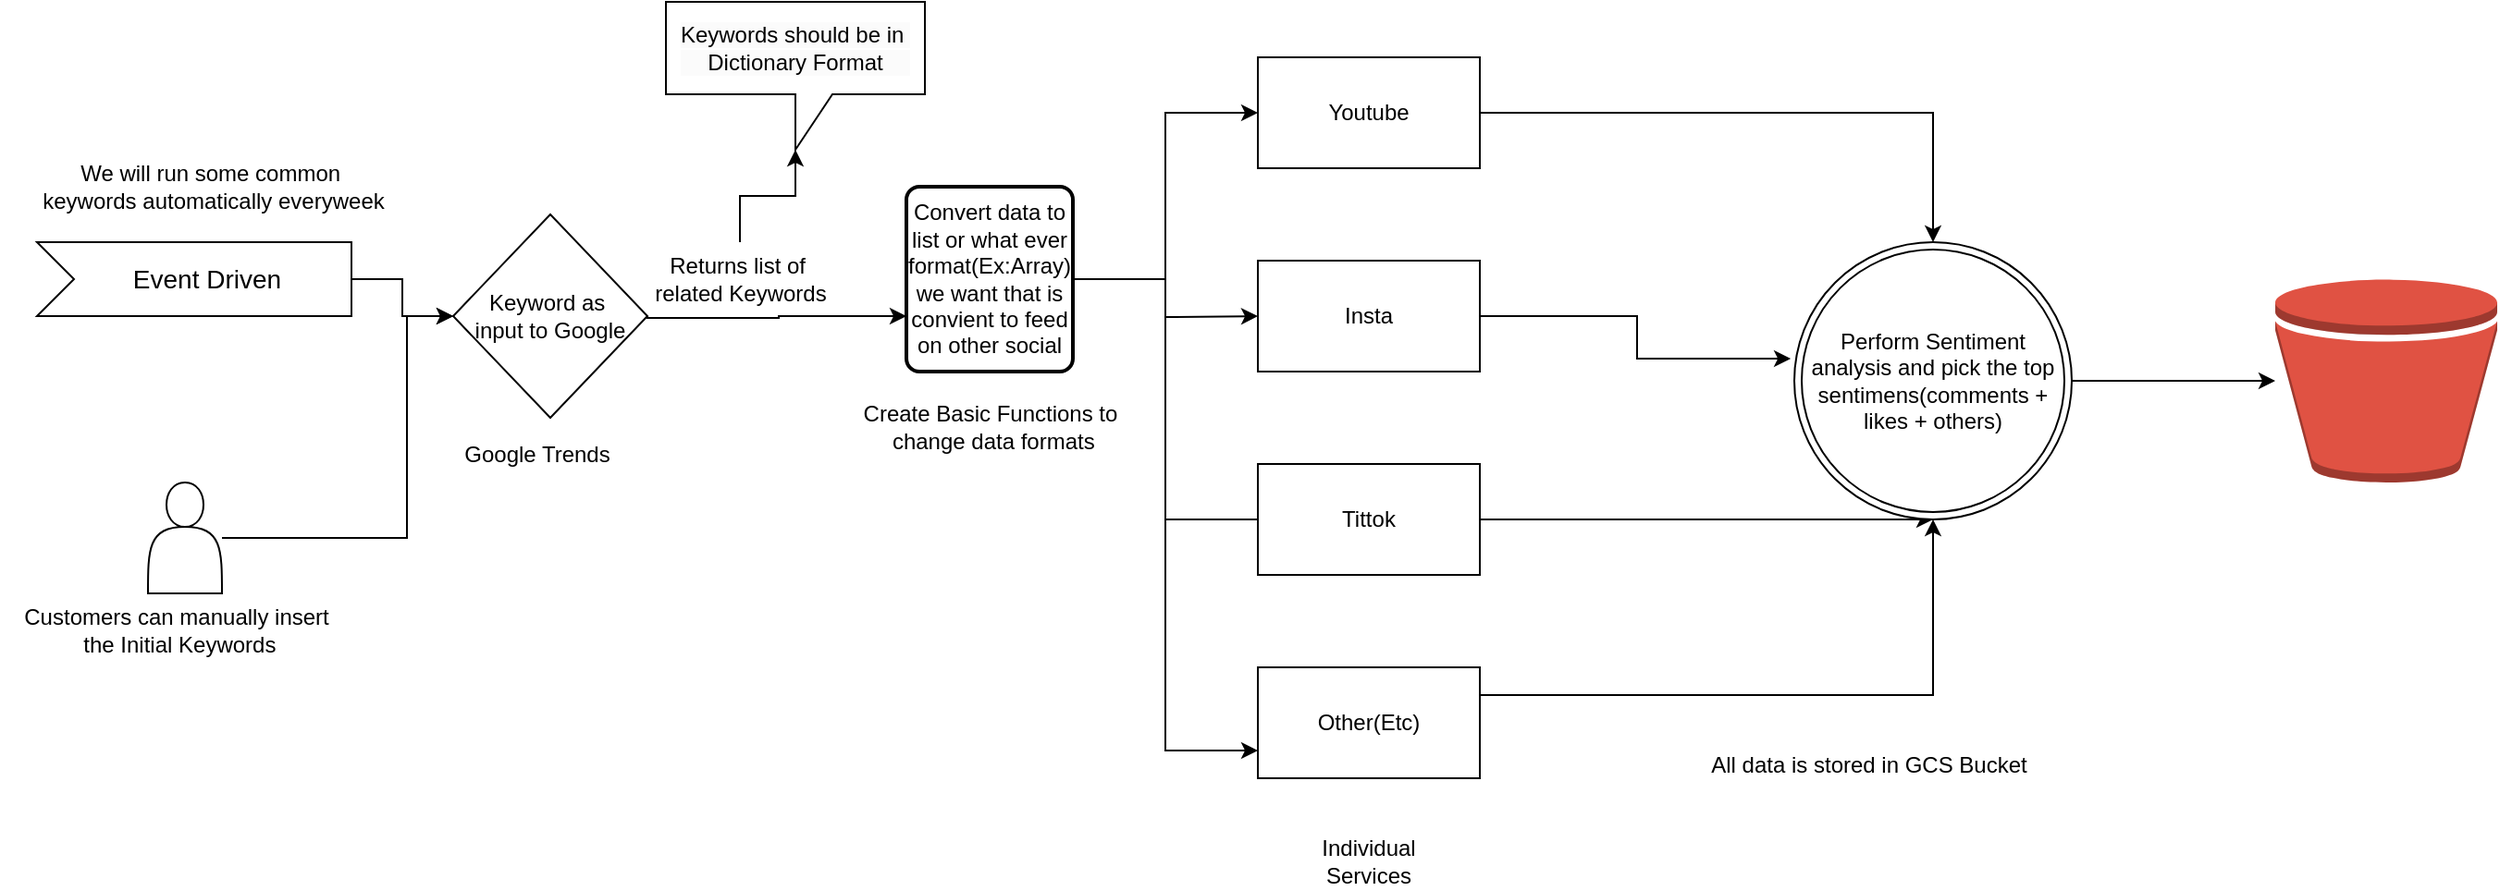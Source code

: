 <mxfile version="24.6.4" type="github">
  <diagram name="Page-1" id="-ndrM5JmogIgWDZhGkkG">
    <mxGraphModel dx="2327" dy="957" grid="1" gridSize="10" guides="1" tooltips="1" connect="1" arrows="1" fold="1" page="1" pageScale="1" pageWidth="850" pageHeight="1100" math="0" shadow="0">
      <root>
        <mxCell id="0" />
        <mxCell id="1" parent="0" />
        <mxCell id="3MPT2Q4FQBJHjUVLw2gJ-2" value="Google Trends" style="text;html=1;align=center;verticalAlign=middle;resizable=0;points=[];autosize=1;strokeColor=none;fillColor=none;" vertex="1" parent="1">
          <mxGeometry x="110" y="340" width="100" height="30" as="geometry" />
        </mxCell>
        <mxCell id="3MPT2Q4FQBJHjUVLw2gJ-5" style="edgeStyle=orthogonalEdgeStyle;rounded=0;orthogonalLoop=1;jettySize=auto;html=1;" edge="1" parent="1" target="3MPT2Q4FQBJHjUVLw2gJ-4">
          <mxGeometry relative="1" as="geometry">
            <mxPoint x="220" y="280" as="sourcePoint" />
            <Array as="points">
              <mxPoint x="220" y="281" />
              <mxPoint x="291" y="281" />
              <mxPoint x="291" y="280" />
            </Array>
          </mxGeometry>
        </mxCell>
        <mxCell id="3MPT2Q4FQBJHjUVLw2gJ-14" style="edgeStyle=orthogonalEdgeStyle;rounded=0;orthogonalLoop=1;jettySize=auto;html=1;" edge="1" parent="1" source="3MPT2Q4FQBJHjUVLw2gJ-4">
          <mxGeometry relative="1" as="geometry">
            <mxPoint x="550" y="280" as="targetPoint" />
          </mxGeometry>
        </mxCell>
        <mxCell id="3MPT2Q4FQBJHjUVLw2gJ-19" style="edgeStyle=orthogonalEdgeStyle;rounded=0;orthogonalLoop=1;jettySize=auto;html=1;exitX=0;exitY=0.5;exitDx=0;exitDy=0;entryX=0;entryY=0.5;entryDx=0;entryDy=0;" edge="1" parent="1" source="3MPT2Q4FQBJHjUVLw2gJ-16" target="3MPT2Q4FQBJHjUVLw2gJ-17">
          <mxGeometry relative="1" as="geometry">
            <Array as="points">
              <mxPoint x="500" y="390" />
              <mxPoint x="500" y="170" />
            </Array>
          </mxGeometry>
        </mxCell>
        <mxCell id="3MPT2Q4FQBJHjUVLw2gJ-21" style="edgeStyle=orthogonalEdgeStyle;rounded=0;orthogonalLoop=1;jettySize=auto;html=1;exitX=1;exitY=0.75;exitDx=0;exitDy=0;entryX=0;entryY=0.75;entryDx=0;entryDy=0;" edge="1" parent="1" source="3MPT2Q4FQBJHjUVLw2gJ-4" target="3MPT2Q4FQBJHjUVLw2gJ-18">
          <mxGeometry relative="1" as="geometry">
            <Array as="points">
              <mxPoint x="450" y="260" />
              <mxPoint x="500" y="260" />
              <mxPoint x="500" y="515" />
            </Array>
          </mxGeometry>
        </mxCell>
        <mxCell id="3MPT2Q4FQBJHjUVLw2gJ-11" value="" style="edgeStyle=orthogonalEdgeStyle;rounded=0;orthogonalLoop=1;jettySize=auto;html=1;entryX=0;entryY=0;entryDx=70;entryDy=80;entryPerimeter=0;" edge="1" parent="1" source="3MPT2Q4FQBJHjUVLw2gJ-6" target="3MPT2Q4FQBJHjUVLw2gJ-10">
          <mxGeometry relative="1" as="geometry" />
        </mxCell>
        <mxCell id="3MPT2Q4FQBJHjUVLw2gJ-4" value="Convert data to list or what ever format(Ex:Array) we want that is convient to feed on other social" style="rounded=1;whiteSpace=wrap;html=1;absoluteArcSize=1;arcSize=14;strokeWidth=2;" vertex="1" parent="1">
          <mxGeometry x="360" y="210" width="90" height="100" as="geometry" />
        </mxCell>
        <mxCell id="3MPT2Q4FQBJHjUVLw2gJ-6" value="Returns list of&amp;nbsp;&lt;div&gt;related Keywords&lt;/div&gt;" style="text;html=1;align=center;verticalAlign=middle;resizable=0;points=[];autosize=1;strokeColor=none;fillColor=none;" vertex="1" parent="1">
          <mxGeometry x="210" y="240" width="120" height="40" as="geometry" />
        </mxCell>
        <mxCell id="3MPT2Q4FQBJHjUVLw2gJ-7" value="Keyword as&amp;nbsp;&lt;div&gt;input to Google&lt;/div&gt;" style="rhombus;whiteSpace=wrap;html=1;" vertex="1" parent="1">
          <mxGeometry x="115" y="225" width="105" height="110" as="geometry" />
        </mxCell>
        <mxCell id="3MPT2Q4FQBJHjUVLw2gJ-10" value="&lt;meta charset=&quot;utf-8&quot;&gt;&lt;span style=&quot;color: rgb(0, 0, 0); font-family: Helvetica; font-size: 12px; font-style: normal; font-variant-ligatures: normal; font-variant-caps: normal; font-weight: 400; letter-spacing: normal; orphans: 2; text-align: center; text-indent: 0px; text-transform: none; widows: 2; word-spacing: 0px; -webkit-text-stroke-width: 0px; white-space: nowrap; background-color: rgb(251, 251, 251); text-decoration-thickness: initial; text-decoration-style: initial; text-decoration-color: initial; display: inline !important; float: none;&quot;&gt;Keywords should be in&amp;nbsp;&lt;/span&gt;&lt;div style=&quot;forced-color-adjust: none; color: rgb(0, 0, 0); font-family: Helvetica; font-size: 12px; font-style: normal; font-variant-ligatures: normal; font-variant-caps: normal; font-weight: 400; letter-spacing: normal; orphans: 2; text-align: center; text-indent: 0px; text-transform: none; widows: 2; word-spacing: 0px; -webkit-text-stroke-width: 0px; white-space: nowrap; background-color: rgb(251, 251, 251); text-decoration-thickness: initial; text-decoration-style: initial; text-decoration-color: initial;&quot;&gt;Dictionary Format&lt;/div&gt;" style="shape=callout;whiteSpace=wrap;html=1;perimeter=calloutPerimeter;" vertex="1" parent="1">
          <mxGeometry x="230" y="110" width="140" height="80" as="geometry" />
        </mxCell>
        <mxCell id="3MPT2Q4FQBJHjUVLw2gJ-26" style="edgeStyle=orthogonalEdgeStyle;rounded=0;orthogonalLoop=1;jettySize=auto;html=1;entryX=-0.013;entryY=0.42;entryDx=0;entryDy=0;entryPerimeter=0;" edge="1" parent="1" source="3MPT2Q4FQBJHjUVLw2gJ-13" target="3MPT2Q4FQBJHjUVLw2gJ-41">
          <mxGeometry relative="1" as="geometry">
            <mxPoint x="1100" y="310" as="targetPoint" />
          </mxGeometry>
        </mxCell>
        <mxCell id="3MPT2Q4FQBJHjUVLw2gJ-13" value="Insta" style="rounded=0;whiteSpace=wrap;html=1;" vertex="1" parent="1">
          <mxGeometry x="550" y="250" width="120" height="60" as="geometry" />
        </mxCell>
        <mxCell id="3MPT2Q4FQBJHjUVLw2gJ-27" style="edgeStyle=orthogonalEdgeStyle;rounded=0;orthogonalLoop=1;jettySize=auto;html=1;" edge="1" parent="1" source="3MPT2Q4FQBJHjUVLw2gJ-16" target="3MPT2Q4FQBJHjUVLw2gJ-41">
          <mxGeometry relative="1" as="geometry">
            <mxPoint x="1100" y="310" as="targetPoint" />
            <Array as="points">
              <mxPoint x="890" y="390" />
              <mxPoint x="890" y="390" />
            </Array>
          </mxGeometry>
        </mxCell>
        <mxCell id="3MPT2Q4FQBJHjUVLw2gJ-16" value="Tittok" style="rounded=0;whiteSpace=wrap;html=1;" vertex="1" parent="1">
          <mxGeometry x="550" y="360" width="120" height="60" as="geometry" />
        </mxCell>
        <mxCell id="3MPT2Q4FQBJHjUVLw2gJ-25" style="edgeStyle=orthogonalEdgeStyle;rounded=0;orthogonalLoop=1;jettySize=auto;html=1;exitX=1;exitY=0.5;exitDx=0;exitDy=0;entryX=0.5;entryY=0;entryDx=0;entryDy=0;" edge="1" parent="1" source="3MPT2Q4FQBJHjUVLw2gJ-17" target="3MPT2Q4FQBJHjUVLw2gJ-41">
          <mxGeometry relative="1" as="geometry">
            <mxPoint x="1165" y="250" as="targetPoint" />
            <Array as="points">
              <mxPoint x="915" y="170" />
            </Array>
          </mxGeometry>
        </mxCell>
        <mxCell id="3MPT2Q4FQBJHjUVLw2gJ-17" value="Youtube" style="rounded=0;whiteSpace=wrap;html=1;" vertex="1" parent="1">
          <mxGeometry x="550" y="140" width="120" height="60" as="geometry" />
        </mxCell>
        <mxCell id="3MPT2Q4FQBJHjUVLw2gJ-42" style="edgeStyle=orthogonalEdgeStyle;rounded=0;orthogonalLoop=1;jettySize=auto;html=1;exitX=1;exitY=0.25;exitDx=0;exitDy=0;" edge="1" parent="1" source="3MPT2Q4FQBJHjUVLw2gJ-18" target="3MPT2Q4FQBJHjUVLw2gJ-41">
          <mxGeometry relative="1" as="geometry" />
        </mxCell>
        <mxCell id="3MPT2Q4FQBJHjUVLw2gJ-18" value="Other(Etc)" style="rounded=0;whiteSpace=wrap;html=1;" vertex="1" parent="1">
          <mxGeometry x="550" y="470" width="120" height="60" as="geometry" />
        </mxCell>
        <mxCell id="3MPT2Q4FQBJHjUVLw2gJ-22" value="Individual Services" style="text;html=1;align=center;verticalAlign=middle;whiteSpace=wrap;rounded=0;" vertex="1" parent="1">
          <mxGeometry x="580" y="560" width="60" height="30" as="geometry" />
        </mxCell>
        <mxCell id="3MPT2Q4FQBJHjUVLw2gJ-32" value="All data is stored in GCS Bucket" style="text;html=1;align=center;verticalAlign=middle;resizable=0;points=[];autosize=1;strokeColor=none;fillColor=none;" vertex="1" parent="1">
          <mxGeometry x="785" y="508" width="190" height="30" as="geometry" />
        </mxCell>
        <mxCell id="3MPT2Q4FQBJHjUVLw2gJ-33" value="Create Basic Functions to&lt;div&gt;&amp;nbsp;change data formats&lt;/div&gt;" style="text;html=1;align=center;verticalAlign=middle;resizable=0;points=[];autosize=1;strokeColor=none;fillColor=none;" vertex="1" parent="1">
          <mxGeometry x="325" y="320" width="160" height="40" as="geometry" />
        </mxCell>
        <mxCell id="3MPT2Q4FQBJHjUVLw2gJ-38" style="edgeStyle=orthogonalEdgeStyle;rounded=0;orthogonalLoop=1;jettySize=auto;html=1;entryX=0;entryY=0.5;entryDx=0;entryDy=0;" edge="1" parent="1" source="3MPT2Q4FQBJHjUVLw2gJ-34" target="3MPT2Q4FQBJHjUVLw2gJ-7">
          <mxGeometry relative="1" as="geometry">
            <Array as="points">
              <mxPoint x="90" y="400" />
              <mxPoint x="90" y="280" />
            </Array>
          </mxGeometry>
        </mxCell>
        <mxCell id="3MPT2Q4FQBJHjUVLw2gJ-34" value="" style="shape=actor;whiteSpace=wrap;html=1;" vertex="1" parent="1">
          <mxGeometry x="-50" y="370" width="40" height="60" as="geometry" />
        </mxCell>
        <mxCell id="3MPT2Q4FQBJHjUVLw2gJ-37" style="edgeStyle=orthogonalEdgeStyle;rounded=0;orthogonalLoop=1;jettySize=auto;html=1;exitX=1;exitY=0.5;exitDx=0;exitDy=0;exitPerimeter=0;entryX=0;entryY=0.5;entryDx=0;entryDy=0;" edge="1" parent="1" source="3MPT2Q4FQBJHjUVLw2gJ-36" target="3MPT2Q4FQBJHjUVLw2gJ-7">
          <mxGeometry relative="1" as="geometry" />
        </mxCell>
        <mxCell id="3MPT2Q4FQBJHjUVLw2gJ-36" value="Event Driven" style="html=1;shape=mxgraph.infographic.ribbonSimple;notch1=20;notch2=0;align=center;verticalAlign=middle;fontSize=14;fontStyle=0;fillColor=#FFFFFF;flipH=0;spacingRight=0;spacingLeft=14;whiteSpace=wrap;" vertex="1" parent="1">
          <mxGeometry x="-110" y="240" width="170" height="40" as="geometry" />
        </mxCell>
        <mxCell id="3MPT2Q4FQBJHjUVLw2gJ-39" value="Customers can manually insert&lt;div&gt;&amp;nbsp;the Initial Keywords&lt;/div&gt;" style="text;html=1;align=center;verticalAlign=middle;resizable=0;points=[];autosize=1;strokeColor=none;fillColor=none;" vertex="1" parent="1">
          <mxGeometry x="-130" y="430" width="190" height="40" as="geometry" />
        </mxCell>
        <mxCell id="3MPT2Q4FQBJHjUVLw2gJ-45" style="edgeStyle=orthogonalEdgeStyle;rounded=0;orthogonalLoop=1;jettySize=auto;html=1;" edge="1" parent="1" source="3MPT2Q4FQBJHjUVLw2gJ-41" target="3MPT2Q4FQBJHjUVLw2gJ-44">
          <mxGeometry relative="1" as="geometry" />
        </mxCell>
        <mxCell id="3MPT2Q4FQBJHjUVLw2gJ-41" value="Perform Sentiment analysis and pick the top sentimens(comments + likes + others)" style="ellipse;shape=doubleEllipse;html=1;dashed=0;whiteSpace=wrap;aspect=fixed;" vertex="1" parent="1">
          <mxGeometry x="840" y="240" width="150" height="150" as="geometry" />
        </mxCell>
        <mxCell id="3MPT2Q4FQBJHjUVLw2gJ-44" value="" style="outlineConnect=0;dashed=0;verticalLabelPosition=bottom;verticalAlign=top;align=center;html=1;shape=mxgraph.aws3.bucket;fillColor=#E05243;gradientColor=none;" vertex="1" parent="1">
          <mxGeometry x="1100" y="260" width="120" height="110" as="geometry" />
        </mxCell>
        <mxCell id="3MPT2Q4FQBJHjUVLw2gJ-46" value="We will run some common&amp;nbsp;&lt;div&gt;keywords automatically everyweek&lt;/div&gt;" style="text;html=1;align=center;verticalAlign=middle;resizable=0;points=[];autosize=1;strokeColor=none;fillColor=none;" vertex="1" parent="1">
          <mxGeometry x="-120" y="190" width="210" height="40" as="geometry" />
        </mxCell>
      </root>
    </mxGraphModel>
  </diagram>
</mxfile>
